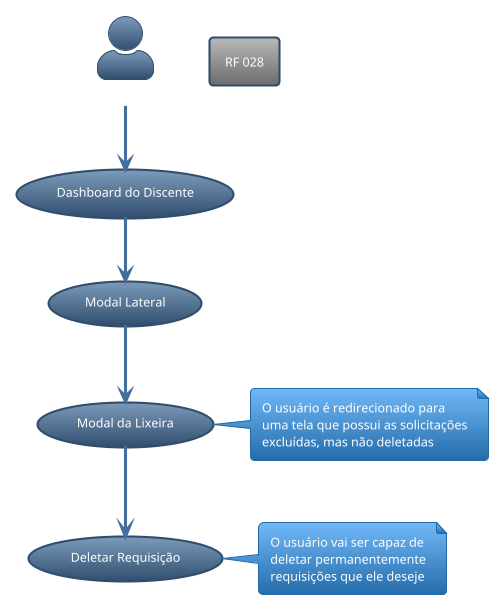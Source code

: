 @startuml RF_028
!theme spacelab
skinparam actorStyle awesome
:Perfil Discente: as PD
rectangle requisito_funcional as "RF 028"

(Dashboard do Discente) as RF17
(Modal Lateral) as RF25
(Modal da Lixeira) as RF30
(Deletar Requisição) as RF28

PD --> RF17
RF17 --> RF25
RF25 --> RF30
RF30 --> RF28

note right of RF30
    O usuário é redirecionado para
    uma tela que possui as solicitações
    excluídas, mas não deletadas
end note

note right of RF28
    O usuário vai ser capaz de
    deletar permanentemente
    requisições que ele deseje
end note

@enduml
